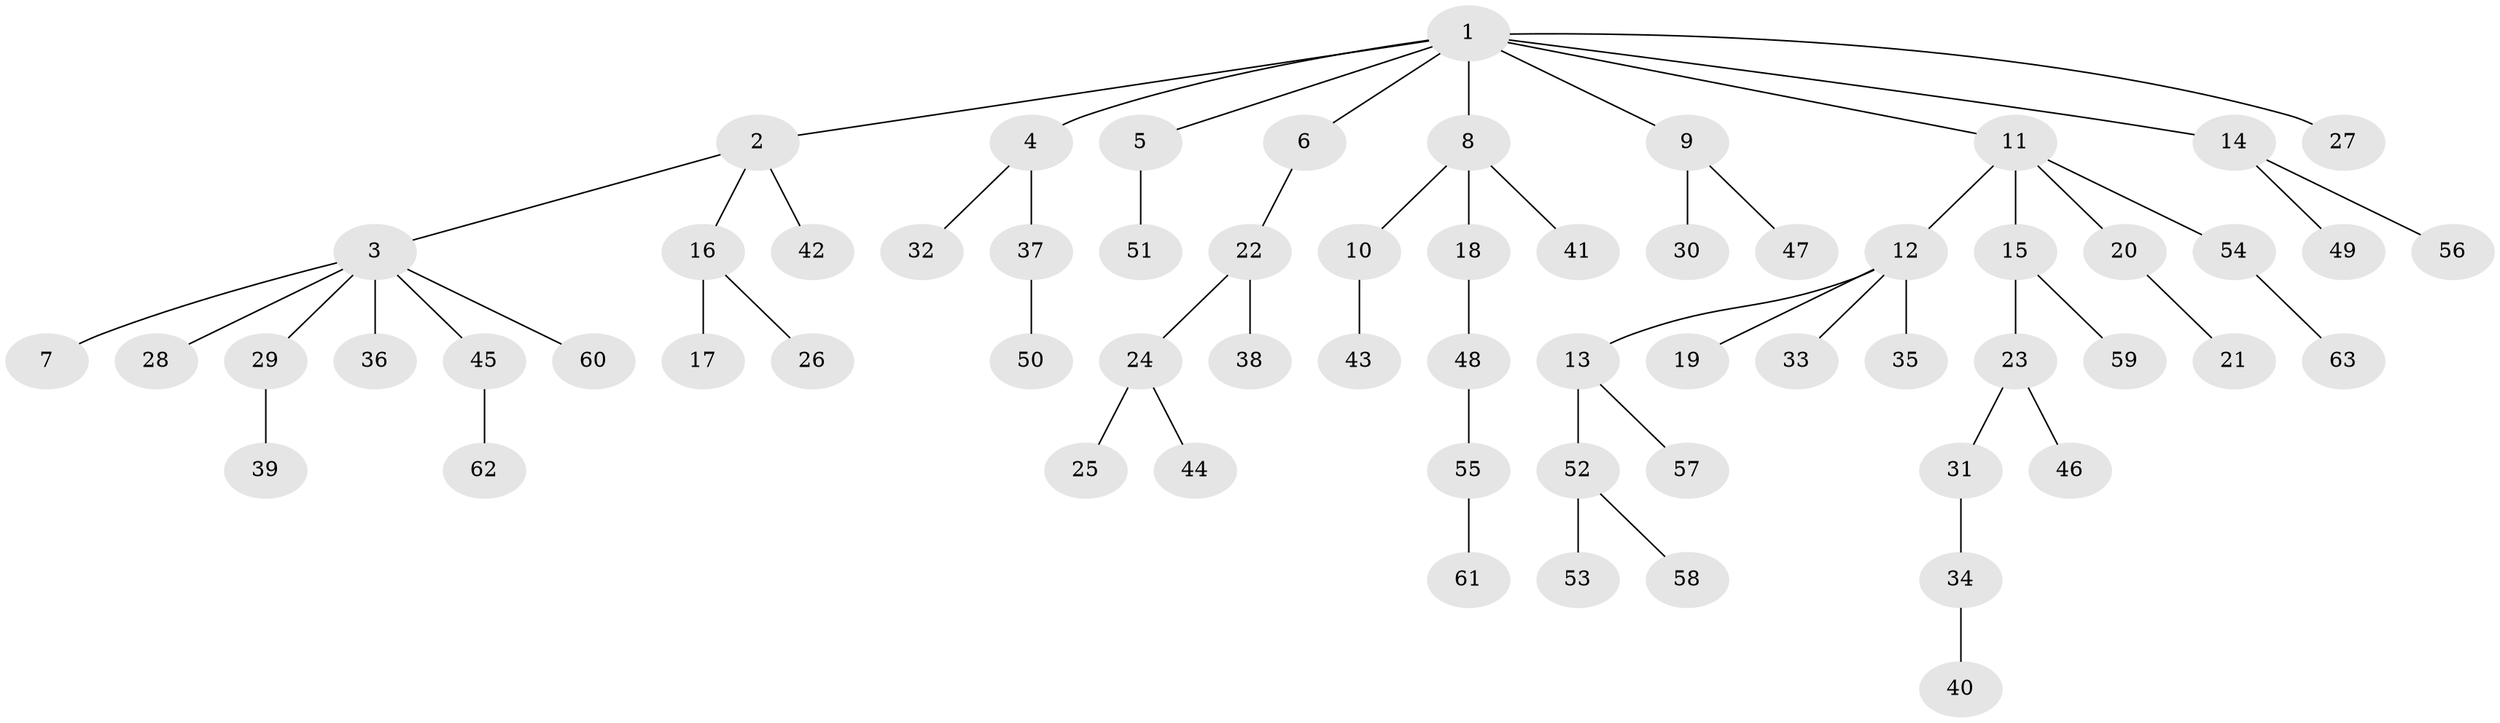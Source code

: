 // Generated by graph-tools (version 1.1) at 2025/02/03/09/25 03:02:30]
// undirected, 63 vertices, 62 edges
graph export_dot {
graph [start="1"]
  node [color=gray90,style=filled];
  1;
  2;
  3;
  4;
  5;
  6;
  7;
  8;
  9;
  10;
  11;
  12;
  13;
  14;
  15;
  16;
  17;
  18;
  19;
  20;
  21;
  22;
  23;
  24;
  25;
  26;
  27;
  28;
  29;
  30;
  31;
  32;
  33;
  34;
  35;
  36;
  37;
  38;
  39;
  40;
  41;
  42;
  43;
  44;
  45;
  46;
  47;
  48;
  49;
  50;
  51;
  52;
  53;
  54;
  55;
  56;
  57;
  58;
  59;
  60;
  61;
  62;
  63;
  1 -- 2;
  1 -- 4;
  1 -- 5;
  1 -- 6;
  1 -- 8;
  1 -- 9;
  1 -- 11;
  1 -- 14;
  1 -- 27;
  2 -- 3;
  2 -- 16;
  2 -- 42;
  3 -- 7;
  3 -- 28;
  3 -- 29;
  3 -- 36;
  3 -- 45;
  3 -- 60;
  4 -- 32;
  4 -- 37;
  5 -- 51;
  6 -- 22;
  8 -- 10;
  8 -- 18;
  8 -- 41;
  9 -- 30;
  9 -- 47;
  10 -- 43;
  11 -- 12;
  11 -- 15;
  11 -- 20;
  11 -- 54;
  12 -- 13;
  12 -- 19;
  12 -- 33;
  12 -- 35;
  13 -- 52;
  13 -- 57;
  14 -- 49;
  14 -- 56;
  15 -- 23;
  15 -- 59;
  16 -- 17;
  16 -- 26;
  18 -- 48;
  20 -- 21;
  22 -- 24;
  22 -- 38;
  23 -- 31;
  23 -- 46;
  24 -- 25;
  24 -- 44;
  29 -- 39;
  31 -- 34;
  34 -- 40;
  37 -- 50;
  45 -- 62;
  48 -- 55;
  52 -- 53;
  52 -- 58;
  54 -- 63;
  55 -- 61;
}
